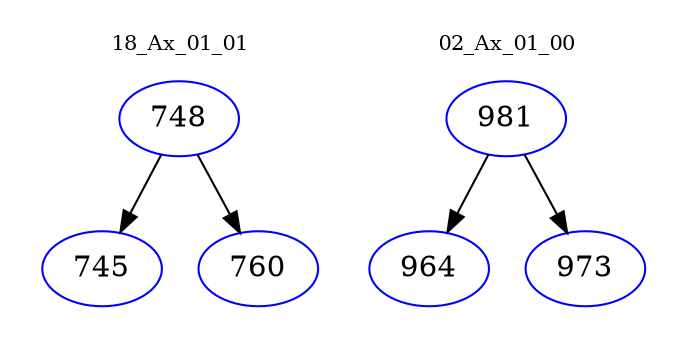 digraph{
subgraph cluster_0 {
color = white
label = "18_Ax_01_01";
fontsize=10;
T0_748 [label="748", color="blue"]
T0_748 -> T0_745 [color="black"]
T0_745 [label="745", color="blue"]
T0_748 -> T0_760 [color="black"]
T0_760 [label="760", color="blue"]
}
subgraph cluster_1 {
color = white
label = "02_Ax_01_00";
fontsize=10;
T1_981 [label="981", color="blue"]
T1_981 -> T1_964 [color="black"]
T1_964 [label="964", color="blue"]
T1_981 -> T1_973 [color="black"]
T1_973 [label="973", color="blue"]
}
}
